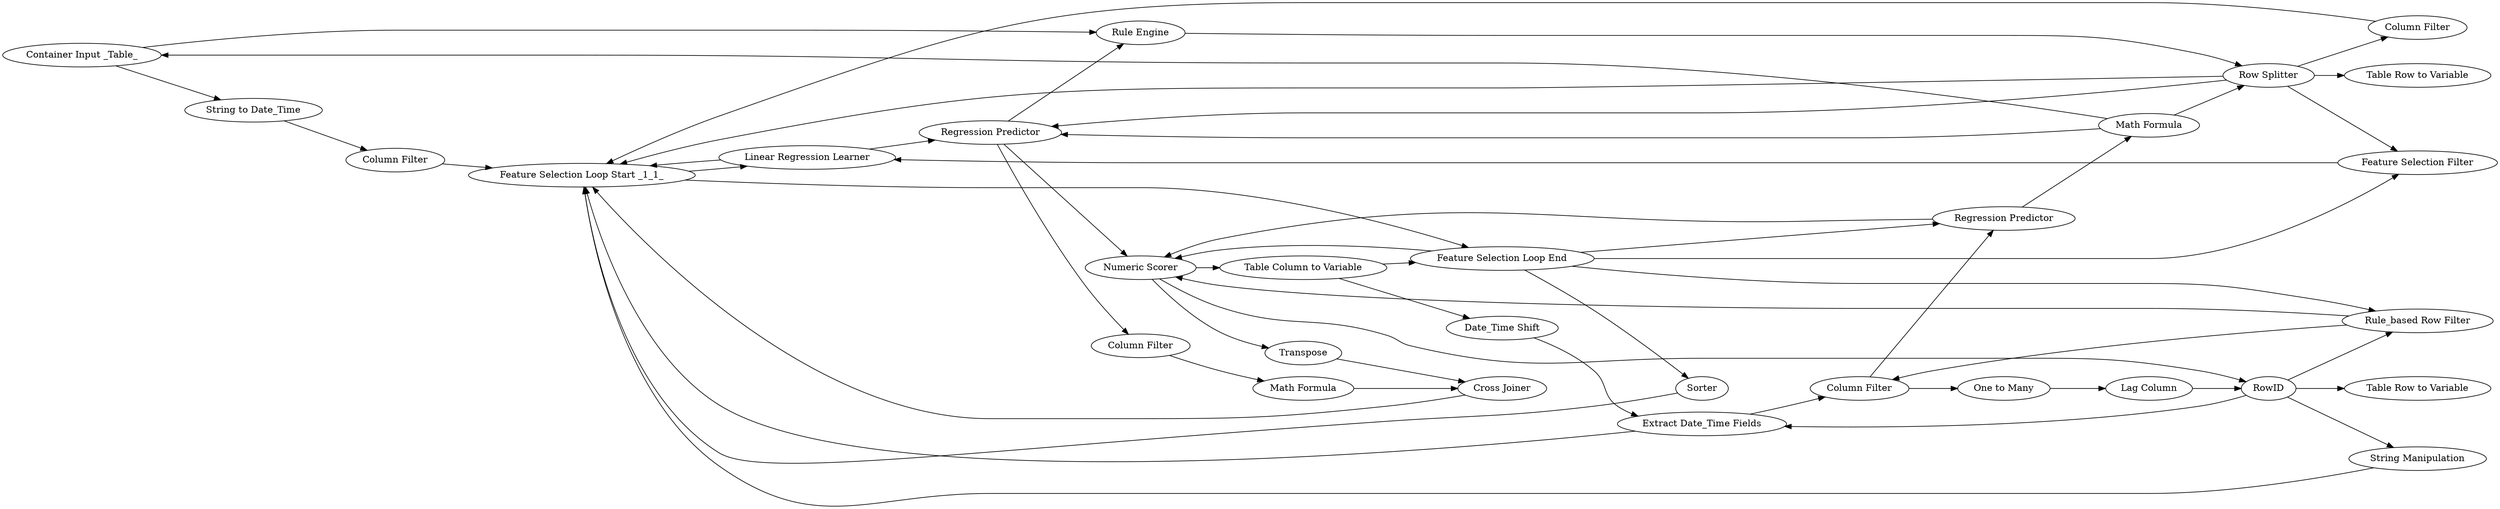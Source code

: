 digraph {
	226 -> 18
	228 -> 216
	208 -> 209
	22 -> 207
	219 -> 210
	214 -> 212
	214 -> 220
	216 -> 217
	221 -> 210
	208 -> 230
	211 -> 232
	212 -> 213
	214 -> 215
	233 -> 226
	18 -> 19
	218 -> 210
	210 -> 219
	230 -> 231
	213 -> 214
	230 -> 228
	209 -> 210
	228 -> 235
	20 -> 210
	224 -> 225
	214 -> 210
	235 -> 236
	226 -> 213
	19 -> 210
	211 -> 230
	217 -> 20
	231 -> 232
	233 -> 212
	231 -> 22
	225 -> 236
	216 -> 211
	219 -> 212
	207 -> 208
	228 -> 208
	236 -> 210
	233 -> 214
	214 -> 218
	208 -> 20
	211 -> 220
	212 -> 228
	211 -> 228
	220 -> 219
	211 -> 221
	212 -> 224
	232 -> 228
	208 -> 222
	232 -> 233
	20 -> 231
	210 -> 211
	210 [label="Feature Selection Loop Start _1_1_"]
	231 [label="Column Filter"]
	222 [label="Table Row to Variable"]
	230 [label="Rule_based Row Filter"]
	18 [label="String to Date_Time"]
	224 [label="Column Filter"]
	217 [label="Date_Time Shift"]
	221 [label=Sorter]
	209 [label="String Manipulation"]
	19 [label="Column Filter"]
	233 [label="Math Formula"]
	225 [label="Math Formula"]
	228 [label="Numeric Scorer"]
	211 [label="Feature Selection Loop End"]
	208 [label=RowID]
	236 [label="Cross Joiner"]
	216 [label="Table Column to Variable"]
	214 [label="Row Splitter"]
	218 [label="Column Filter"]
	22 [label="One to Many"]
	207 [label="Lag Column"]
	219 [label="Linear Regression Learner"]
	232 [label="Regression Predictor"]
	20 [label="Extract Date_Time Fields"]
	235 [label=Transpose]
	212 [label="Regression Predictor"]
	226 [label="Container Input _Table_"]
	220 [label="Feature Selection Filter"]
	215 [label="Table Row to Variable"]
	213 [label="Rule Engine"]
	rankdir=LR
}
